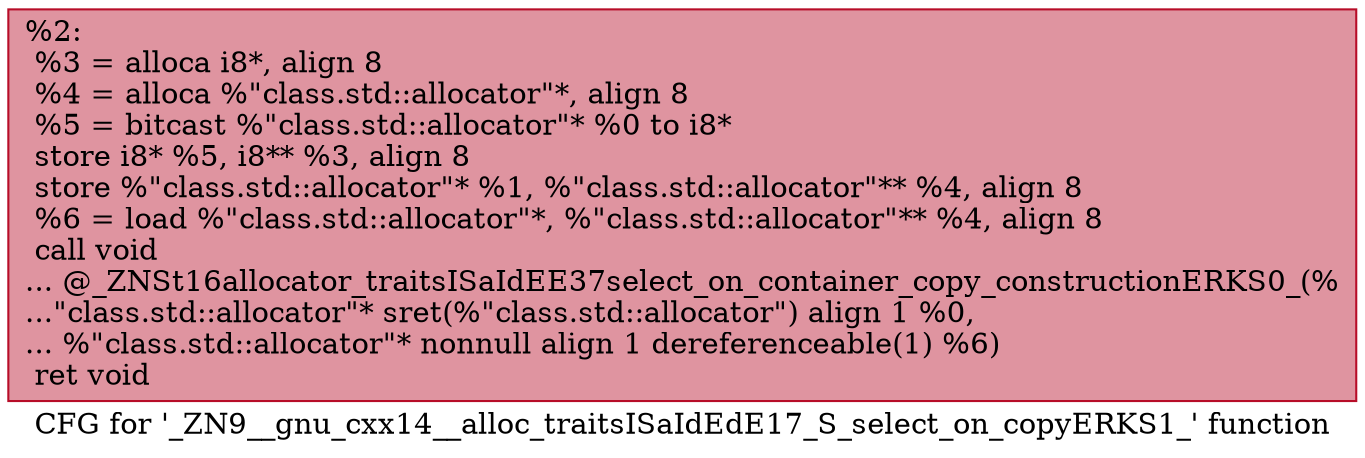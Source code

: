 digraph "CFG for '_ZN9__gnu_cxx14__alloc_traitsISaIdEdE17_S_select_on_copyERKS1_' function" {
	label="CFG for '_ZN9__gnu_cxx14__alloc_traitsISaIdEdE17_S_select_on_copyERKS1_' function";

	Node0x555c73719d30 [shape=record,color="#b70d28ff", style=filled, fillcolor="#b70d2870",label="{%2:\l  %3 = alloca i8*, align 8\l  %4 = alloca %\"class.std::allocator\"*, align 8\l  %5 = bitcast %\"class.std::allocator\"* %0 to i8*\l  store i8* %5, i8** %3, align 8\l  store %\"class.std::allocator\"* %1, %\"class.std::allocator\"** %4, align 8\l  %6 = load %\"class.std::allocator\"*, %\"class.std::allocator\"** %4, align 8\l  call void\l... @_ZNSt16allocator_traitsISaIdEE37select_on_container_copy_constructionERKS0_(%\l...\"class.std::allocator\"* sret(%\"class.std::allocator\") align 1 %0,\l... %\"class.std::allocator\"* nonnull align 1 dereferenceable(1) %6)\l  ret void\l}"];
}
